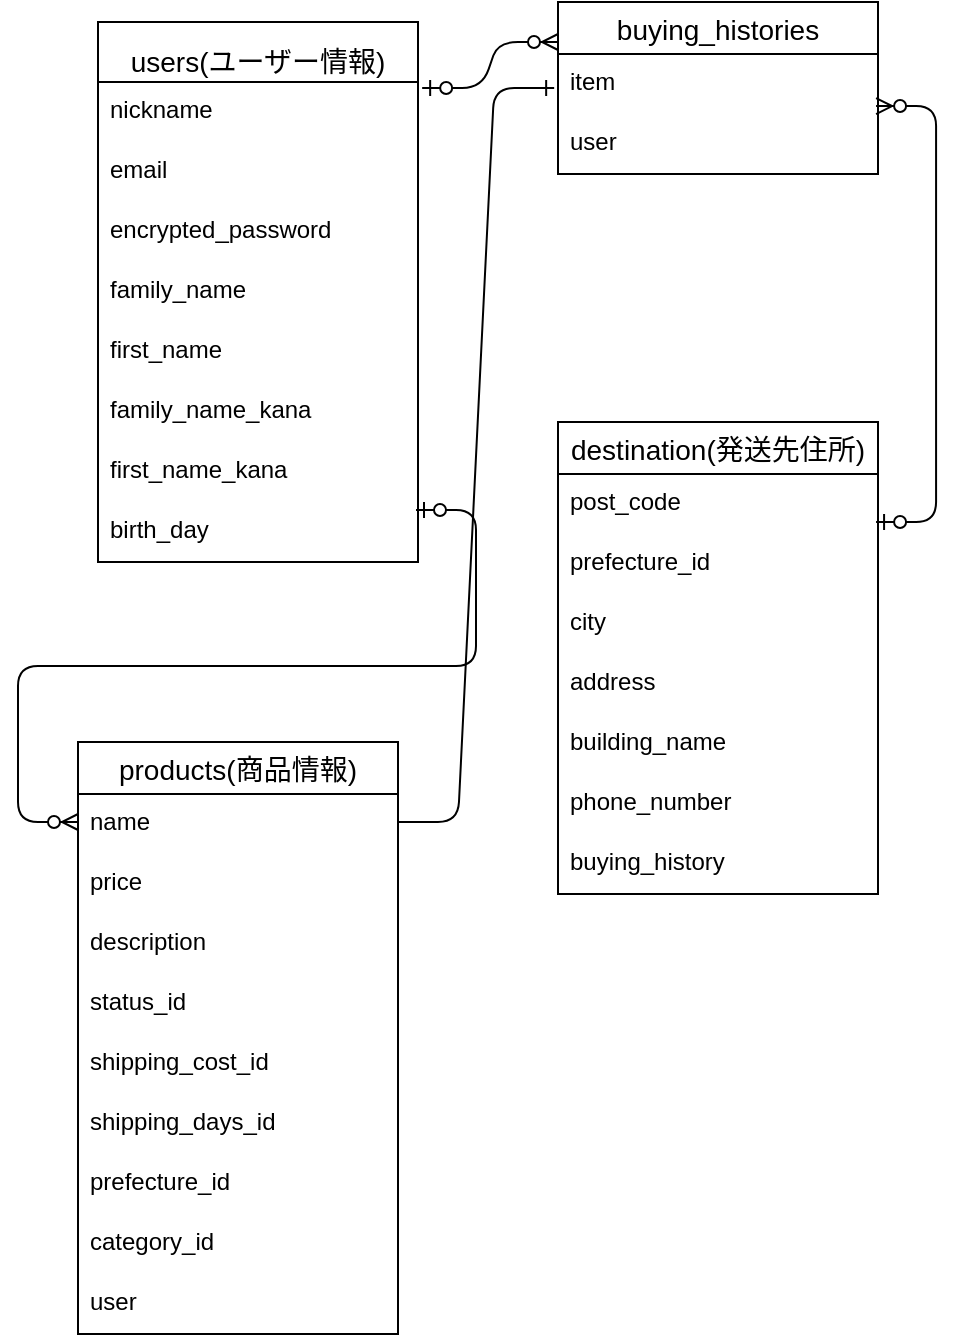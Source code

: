 <mxfile>
    <diagram id="15KezNwJ5GSsTaSBv3kT" name="ページ1">
        <mxGraphModel dx="484" dy="520" grid="1" gridSize="10" guides="0" tooltips="1" connect="0" arrows="1" fold="1" page="1" pageScale="1" pageWidth="827" pageHeight="1169" background="none" math="0" shadow="0">
            <root>
                <mxCell id="0"/>
                <mxCell id="1" parent="0"/>
                <mxCell id="2" value="users(ユーザー情報)" style="swimlane;fontStyle=0;childLayout=stackLayout;horizontal=1;startSize=30;horizontalStack=0;resizeParent=1;resizeParentMax=0;resizeLast=0;collapsible=1;marginBottom=0;align=center;fontSize=14;verticalAlign=bottom;" vertex="1" parent="1">
                    <mxGeometry x="210" y="40" width="160" height="270" as="geometry"/>
                </mxCell>
                <mxCell id="3" value="nickname" style="text;strokeColor=none;fillColor=none;spacingLeft=4;spacingRight=4;overflow=hidden;rotatable=0;points=[[0,0.5],[1,0.5]];portConstraint=eastwest;fontSize=12;" vertex="1" parent="2">
                    <mxGeometry y="30" width="160" height="30" as="geometry"/>
                </mxCell>
                <mxCell id="4" value="email" style="text;strokeColor=none;fillColor=none;spacingLeft=4;spacingRight=4;overflow=hidden;rotatable=0;points=[[0,0.5],[1,0.5]];portConstraint=eastwest;fontSize=12;" vertex="1" parent="2">
                    <mxGeometry y="60" width="160" height="30" as="geometry"/>
                </mxCell>
                <mxCell id="6" style="edgeStyle=none;html=1;exitX=0.5;exitY=0;exitDx=0;exitDy=0;" edge="1" parent="2">
                    <mxGeometry relative="1" as="geometry">
                        <mxPoint x="80" y="30" as="sourcePoint"/>
                        <mxPoint x="80" y="30" as="targetPoint"/>
                    </mxGeometry>
                </mxCell>
                <mxCell id="5" value="encrypted_password" style="text;strokeColor=none;fillColor=none;spacingLeft=4;spacingRight=4;overflow=hidden;rotatable=0;points=[[0,0.5],[1,0.5]];portConstraint=eastwest;fontSize=12;" vertex="1" parent="2">
                    <mxGeometry y="90" width="160" height="30" as="geometry"/>
                </mxCell>
                <mxCell id="91" value="family_name" style="text;strokeColor=none;fillColor=none;spacingLeft=4;spacingRight=4;overflow=hidden;rotatable=0;points=[[0,0.5],[1,0.5]];portConstraint=eastwest;fontSize=12;" vertex="1" parent="2">
                    <mxGeometry y="120" width="160" height="30" as="geometry"/>
                </mxCell>
                <mxCell id="90" value="first_name" style="text;strokeColor=none;fillColor=none;spacingLeft=4;spacingRight=4;overflow=hidden;rotatable=0;points=[[0,0.5],[1,0.5]];portConstraint=eastwest;fontSize=12;" vertex="1" parent="2">
                    <mxGeometry y="150" width="160" height="30" as="geometry"/>
                </mxCell>
                <mxCell id="89" value="family_name_kana" style="text;strokeColor=none;fillColor=none;spacingLeft=4;spacingRight=4;overflow=hidden;rotatable=0;points=[[0,0.5],[1,0.5]];portConstraint=eastwest;fontSize=12;" vertex="1" parent="2">
                    <mxGeometry y="180" width="160" height="30" as="geometry"/>
                </mxCell>
                <mxCell id="88" value="first_name_kana" style="text;strokeColor=none;fillColor=none;spacingLeft=4;spacingRight=4;overflow=hidden;rotatable=0;points=[[0,0.5],[1,0.5]];portConstraint=eastwest;fontSize=12;" vertex="1" parent="2">
                    <mxGeometry y="210" width="160" height="30" as="geometry"/>
                </mxCell>
                <mxCell id="87" value="birth_day" style="text;strokeColor=none;fillColor=none;spacingLeft=4;spacingRight=4;overflow=hidden;rotatable=0;points=[[0,0.5],[1,0.5]];portConstraint=eastwest;fontSize=12;" vertex="1" parent="2">
                    <mxGeometry y="240" width="160" height="30" as="geometry"/>
                </mxCell>
                <mxCell id="92" value="products(商品情報)" style="swimlane;fontStyle=0;childLayout=stackLayout;horizontal=1;startSize=26;horizontalStack=0;resizeParent=1;resizeParentMax=0;resizeLast=0;collapsible=1;marginBottom=0;align=center;fontSize=14;" vertex="1" parent="1">
                    <mxGeometry x="200" y="400" width="160" height="296" as="geometry"/>
                </mxCell>
                <mxCell id="93" value="name" style="text;strokeColor=none;fillColor=none;spacingLeft=4;spacingRight=4;overflow=hidden;rotatable=0;points=[[0,0.5],[1,0.5]];portConstraint=eastwest;fontSize=12;" vertex="1" parent="92">
                    <mxGeometry y="26" width="160" height="30" as="geometry"/>
                </mxCell>
                <mxCell id="97" value="price" style="text;strokeColor=none;fillColor=none;spacingLeft=4;spacingRight=4;overflow=hidden;rotatable=0;points=[[0,0.5],[1,0.5]];portConstraint=eastwest;fontSize=12;" vertex="1" parent="92">
                    <mxGeometry y="56" width="160" height="30" as="geometry"/>
                </mxCell>
                <mxCell id="96" value="description" style="text;strokeColor=none;fillColor=none;spacingLeft=4;spacingRight=4;overflow=hidden;rotatable=0;points=[[0,0.5],[1,0.5]];portConstraint=eastwest;fontSize=12;" vertex="1" parent="92">
                    <mxGeometry y="86" width="160" height="30" as="geometry"/>
                </mxCell>
                <mxCell id="106" value="status_id" style="text;strokeColor=none;fillColor=none;spacingLeft=4;spacingRight=4;overflow=hidden;rotatable=0;points=[[0,0.5],[1,0.5]];portConstraint=eastwest;fontSize=12;" vertex="1" parent="92">
                    <mxGeometry y="116" width="160" height="30" as="geometry"/>
                </mxCell>
                <mxCell id="98" value="shipping_cost_id" style="text;strokeColor=none;fillColor=none;spacingLeft=4;spacingRight=4;overflow=hidden;rotatable=0;points=[[0,0.5],[1,0.5]];portConstraint=eastwest;fontSize=12;" vertex="1" parent="92">
                    <mxGeometry y="146" width="160" height="30" as="geometry"/>
                </mxCell>
                <mxCell id="111" value="shipping_days_id" style="text;strokeColor=none;fillColor=none;spacingLeft=4;spacingRight=4;overflow=hidden;rotatable=0;points=[[0,0.5],[1,0.5]];portConstraint=eastwest;fontSize=12;" vertex="1" parent="92">
                    <mxGeometry y="176" width="160" height="30" as="geometry"/>
                </mxCell>
                <mxCell id="110" value="prefecture_id" style="text;strokeColor=none;fillColor=none;spacingLeft=4;spacingRight=4;overflow=hidden;rotatable=0;points=[[0,0.5],[1,0.5]];portConstraint=eastwest;fontSize=12;" vertex="1" parent="92">
                    <mxGeometry y="206" width="160" height="30" as="geometry"/>
                </mxCell>
                <mxCell id="109" value="category_id" style="text;strokeColor=none;fillColor=none;spacingLeft=4;spacingRight=4;overflow=hidden;rotatable=0;points=[[0,0.5],[1,0.5]];portConstraint=eastwest;fontSize=12;" vertex="1" parent="92">
                    <mxGeometry y="236" width="160" height="30" as="geometry"/>
                </mxCell>
                <mxCell id="107" value="user" style="text;strokeColor=none;fillColor=none;spacingLeft=4;spacingRight=4;overflow=hidden;rotatable=0;points=[[0,0.5],[1,0.5]];portConstraint=eastwest;fontSize=12;" vertex="1" parent="92">
                    <mxGeometry y="266" width="160" height="30" as="geometry"/>
                </mxCell>
                <mxCell id="117" style="edgeStyle=none;html=1;exitX=0;exitY=0.5;exitDx=0;exitDy=0;" edge="1" parent="1" source="3">
                    <mxGeometry relative="1" as="geometry">
                        <mxPoint x="210" y="85" as="targetPoint"/>
                    </mxGeometry>
                </mxCell>
                <mxCell id="118" value="destination(発送先住所)" style="swimlane;fontStyle=0;childLayout=stackLayout;horizontal=1;startSize=26;horizontalStack=0;resizeParent=1;resizeParentMax=0;resizeLast=0;collapsible=1;marginBottom=0;align=center;fontSize=14;labelBackgroundColor=default;" vertex="1" parent="1">
                    <mxGeometry x="440" y="240" width="160" height="236" as="geometry"/>
                </mxCell>
                <mxCell id="130" value="post_code" style="text;strokeColor=none;fillColor=none;spacingLeft=4;spacingRight=4;overflow=hidden;rotatable=0;points=[[0,0.5],[1,0.5]];portConstraint=eastwest;fontSize=12;labelBackgroundColor=default;" vertex="1" parent="118">
                    <mxGeometry y="26" width="160" height="30" as="geometry"/>
                </mxCell>
                <mxCell id="129" value="prefecture_id" style="text;strokeColor=none;fillColor=none;spacingLeft=4;spacingRight=4;overflow=hidden;rotatable=0;points=[[0,0.5],[1,0.5]];portConstraint=eastwest;fontSize=12;labelBackgroundColor=default;" vertex="1" parent="118">
                    <mxGeometry y="56" width="160" height="30" as="geometry"/>
                </mxCell>
                <mxCell id="128" value="city" style="text;strokeColor=none;fillColor=none;spacingLeft=4;spacingRight=4;overflow=hidden;rotatable=0;points=[[0,0.5],[1,0.5]];portConstraint=eastwest;fontSize=12;labelBackgroundColor=default;" vertex="1" parent="118">
                    <mxGeometry y="86" width="160" height="30" as="geometry"/>
                </mxCell>
                <mxCell id="127" value="address" style="text;strokeColor=none;fillColor=none;spacingLeft=4;spacingRight=4;overflow=hidden;rotatable=0;points=[[0,0.5],[1,0.5]];portConstraint=eastwest;fontSize=12;labelBackgroundColor=default;" vertex="1" parent="118">
                    <mxGeometry y="116" width="160" height="30" as="geometry"/>
                </mxCell>
                <mxCell id="126" value="building_name" style="text;strokeColor=none;fillColor=none;spacingLeft=4;spacingRight=4;overflow=hidden;rotatable=0;points=[[0,0.5],[1,0.5]];portConstraint=eastwest;fontSize=12;labelBackgroundColor=default;" vertex="1" parent="118">
                    <mxGeometry y="146" width="160" height="30" as="geometry"/>
                </mxCell>
                <mxCell id="125" value="phone_number" style="text;strokeColor=none;fillColor=none;spacingLeft=4;spacingRight=4;overflow=hidden;rotatable=0;points=[[0,0.5],[1,0.5]];portConstraint=eastwest;fontSize=12;labelBackgroundColor=default;" vertex="1" parent="118">
                    <mxGeometry y="176" width="160" height="30" as="geometry"/>
                </mxCell>
                <mxCell id="124" value="buying_history" style="text;strokeColor=none;fillColor=none;spacingLeft=4;spacingRight=4;overflow=hidden;rotatable=0;points=[[0,0.5],[1,0.5]];portConstraint=eastwest;fontSize=12;labelBackgroundColor=default;" vertex="1" parent="118">
                    <mxGeometry y="206" width="160" height="30" as="geometry"/>
                </mxCell>
                <mxCell id="143" value="" style="edgeStyle=entityRelationEdgeStyle;fontSize=12;html=1;endArrow=ERzeroToMany;startArrow=ERzeroToOne;" edge="1" parent="1">
                    <mxGeometry width="100" height="100" relative="1" as="geometry">
                        <mxPoint x="369" y="284" as="sourcePoint"/>
                        <mxPoint x="200" y="440" as="targetPoint"/>
                    </mxGeometry>
                </mxCell>
                <mxCell id="147" value="buying_histories" style="swimlane;fontStyle=0;childLayout=stackLayout;horizontal=1;startSize=26;horizontalStack=0;resizeParent=1;resizeParentMax=0;resizeLast=0;collapsible=1;marginBottom=0;align=center;fontSize=14;labelBackgroundColor=default;" vertex="1" parent="1">
                    <mxGeometry x="440" y="30" width="160" height="86" as="geometry"/>
                </mxCell>
                <mxCell id="149" value="item" style="text;strokeColor=none;fillColor=none;spacingLeft=4;spacingRight=4;overflow=hidden;rotatable=0;points=[[0,0.5],[1,0.5]];portConstraint=eastwest;fontSize=12;labelBackgroundColor=default;" vertex="1" parent="147">
                    <mxGeometry y="26" width="160" height="30" as="geometry"/>
                </mxCell>
                <mxCell id="150" value="user" style="text;strokeColor=none;fillColor=none;spacingLeft=4;spacingRight=4;overflow=hidden;rotatable=0;points=[[0,0.5],[1,0.5]];portConstraint=eastwest;fontSize=12;labelBackgroundColor=default;" vertex="1" parent="147">
                    <mxGeometry y="56" width="160" height="30" as="geometry"/>
                </mxCell>
                <mxCell id="152" value="" style="edgeStyle=entityRelationEdgeStyle;fontSize=12;html=1;endArrow=ERzeroToMany;startArrow=ERzeroToOne;exitX=1.013;exitY=0.1;exitDx=0;exitDy=0;exitPerimeter=0;" edge="1" parent="1" source="3">
                    <mxGeometry width="100" height="100" relative="1" as="geometry">
                        <mxPoint x="390" y="70" as="sourcePoint"/>
                        <mxPoint x="440" y="50" as="targetPoint"/>
                    </mxGeometry>
                </mxCell>
                <mxCell id="153" value="" style="edgeStyle=entityRelationEdgeStyle;fontSize=12;html=1;endArrow=ERzeroToMany;startArrow=ERzeroToOne;exitX=0.994;exitY=0.8;exitDx=0;exitDy=0;exitPerimeter=0;entryX=0.994;entryY=0.867;entryDx=0;entryDy=0;entryPerimeter=0;" edge="1" parent="1" source="130" target="149">
                    <mxGeometry width="100" height="100" relative="1" as="geometry">
                        <mxPoint x="340" y="230" as="sourcePoint"/>
                        <mxPoint x="630" y="140" as="targetPoint"/>
                    </mxGeometry>
                </mxCell>
                <mxCell id="155" value="" style="edgeStyle=entityRelationEdgeStyle;fontSize=12;html=1;endArrow=ERone;endFill=1;entryX=-0.012;entryY=0.567;entryDx=0;entryDy=0;entryPerimeter=0;" edge="1" parent="1" target="149">
                    <mxGeometry width="100" height="100" relative="1" as="geometry">
                        <mxPoint x="360" y="440" as="sourcePoint"/>
                        <mxPoint x="460" y="340" as="targetPoint"/>
                    </mxGeometry>
                </mxCell>
            </root>
        </mxGraphModel>
    </diagram>
</mxfile>